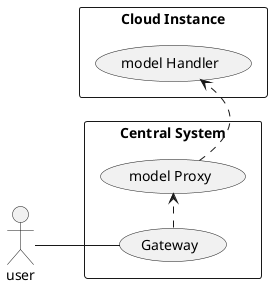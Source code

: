 @startuml

left to right direction
actor user
rectangle "Central System" {
  user -- (Gateway)
  (Gateway) .> (model Proxy)
}

rectangle "Cloud Instance" {

   (model Proxy) .> (model Handler)
}

@enduml